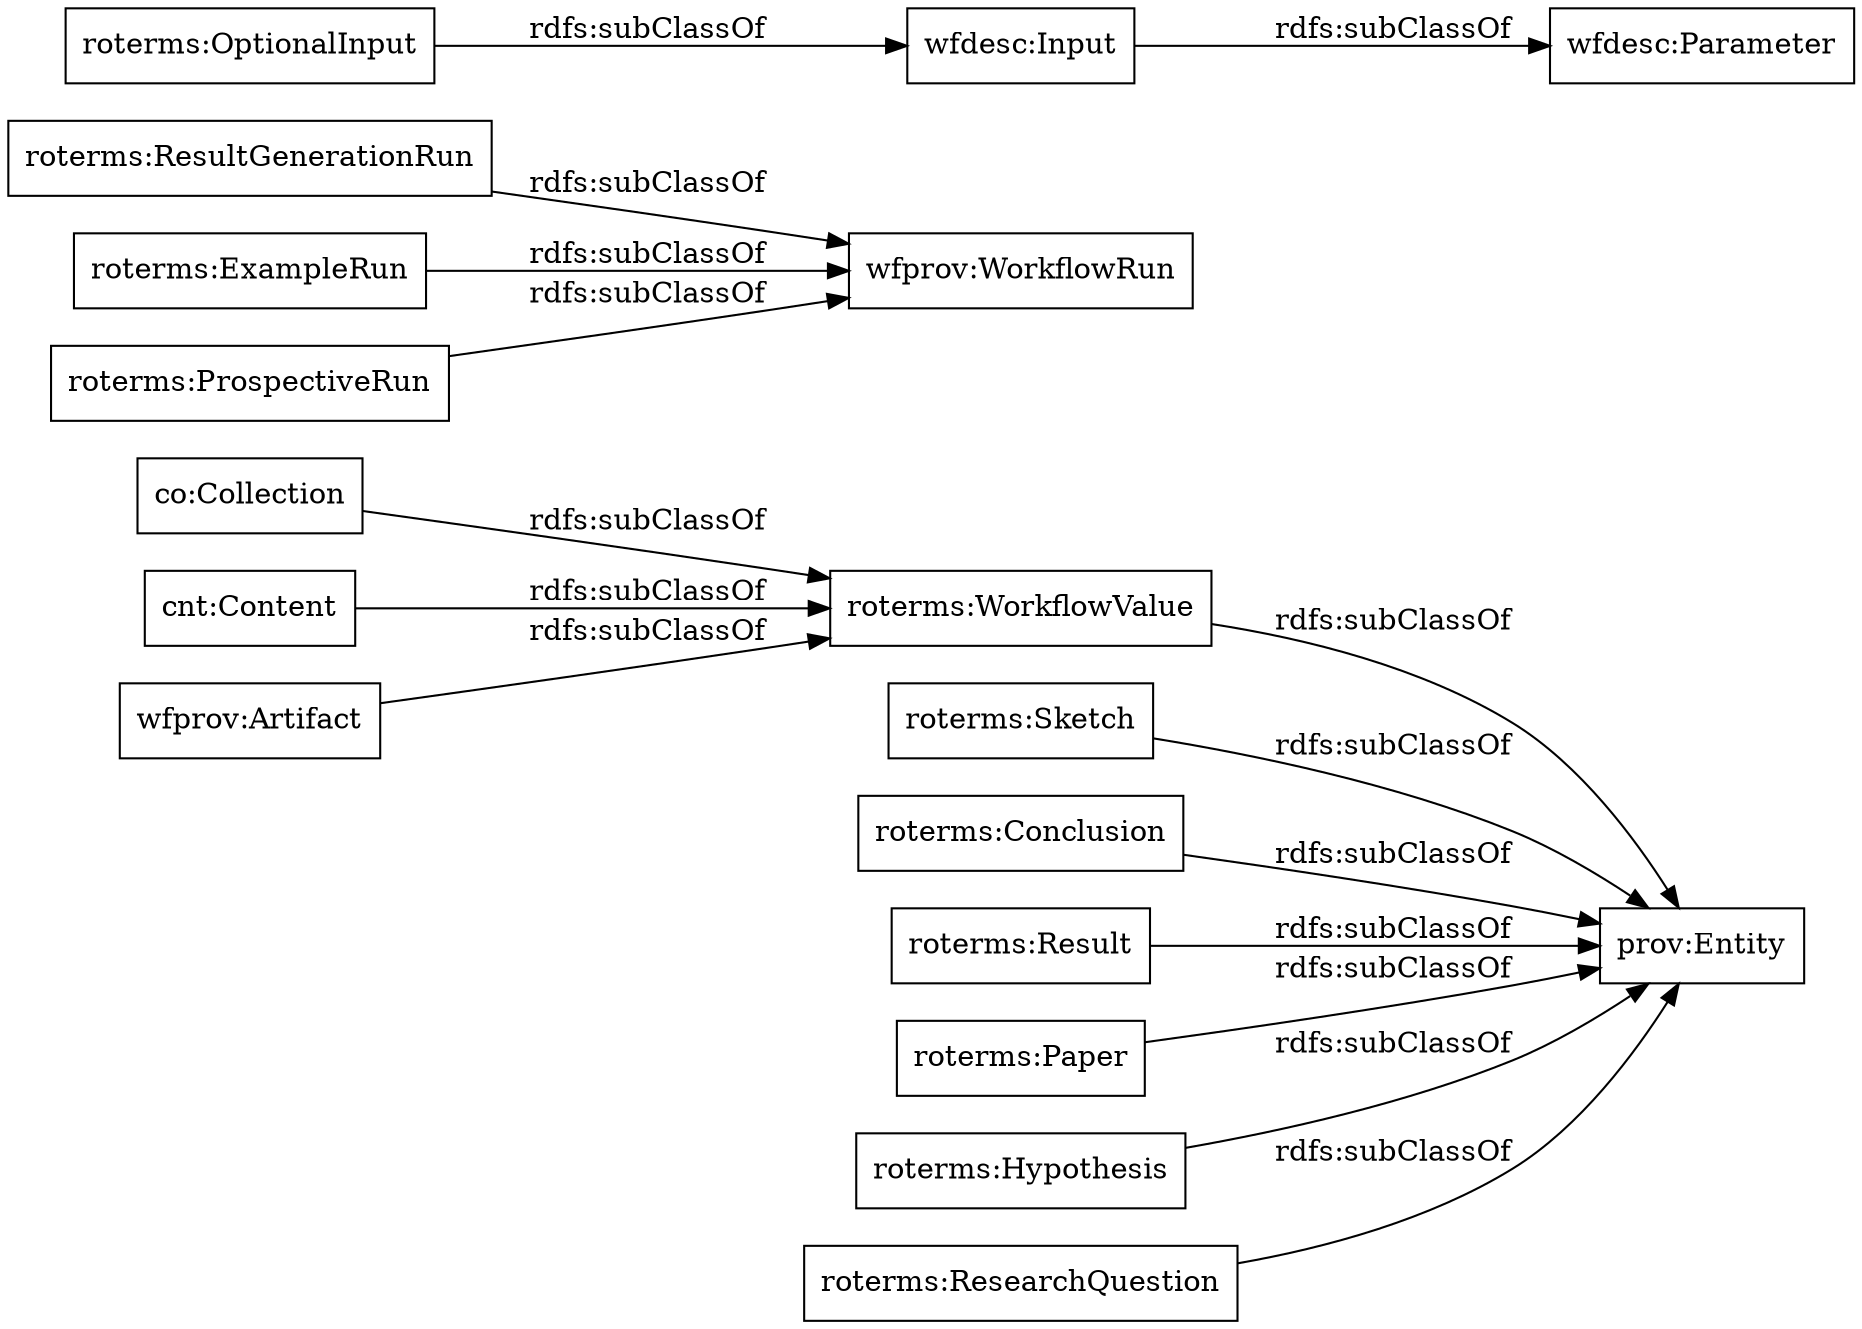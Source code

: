 digraph ar2dtool_diagram { 
rankdir=LR;
size="1000"
node [shape = rectangle, color="black"]; "co:Collection" "roterms:Sketch" "roterms:ResultGenerationRun" "roterms:Conclusion" "wfdesc:Input" "wfdesc:Parameter" "roterms:OptionalInput" "cnt:Content" "wfprov:WorkflowRun" "wfprov:Artifact" "roterms:ExampleRun" "roterms:Result" "roterms:Paper" "roterms:Hypothesis" "prov:Entity" "roterms:ProspectiveRun" "roterms:WorkflowValue" "roterms:ResearchQuestion" ; /*classes style*/
	"roterms:OptionalInput" -> "wfdesc:Input" [ label = "rdfs:subClassOf" ];
	"roterms:Result" -> "prov:Entity" [ label = "rdfs:subClassOf" ];
	"roterms:Hypothesis" -> "prov:Entity" [ label = "rdfs:subClassOf" ];
	"roterms:ResultGenerationRun" -> "wfprov:WorkflowRun" [ label = "rdfs:subClassOf" ];
	"roterms:ProspectiveRun" -> "wfprov:WorkflowRun" [ label = "rdfs:subClassOf" ];
	"roterms:WorkflowValue" -> "prov:Entity" [ label = "rdfs:subClassOf" ];
	"roterms:ResearchQuestion" -> "prov:Entity" [ label = "rdfs:subClassOf" ];
	"roterms:Conclusion" -> "prov:Entity" [ label = "rdfs:subClassOf" ];
	"cnt:Content" -> "roterms:WorkflowValue" [ label = "rdfs:subClassOf" ];
	"roterms:Paper" -> "prov:Entity" [ label = "rdfs:subClassOf" ];
	"wfprov:Artifact" -> "roterms:WorkflowValue" [ label = "rdfs:subClassOf" ];
	"roterms:ExampleRun" -> "wfprov:WorkflowRun" [ label = "rdfs:subClassOf" ];
	"roterms:Sketch" -> "prov:Entity" [ label = "rdfs:subClassOf" ];
	"co:Collection" -> "roterms:WorkflowValue" [ label = "rdfs:subClassOf" ];
	"wfdesc:Input" -> "wfdesc:Parameter" [ label = "rdfs:subClassOf" ];

}
